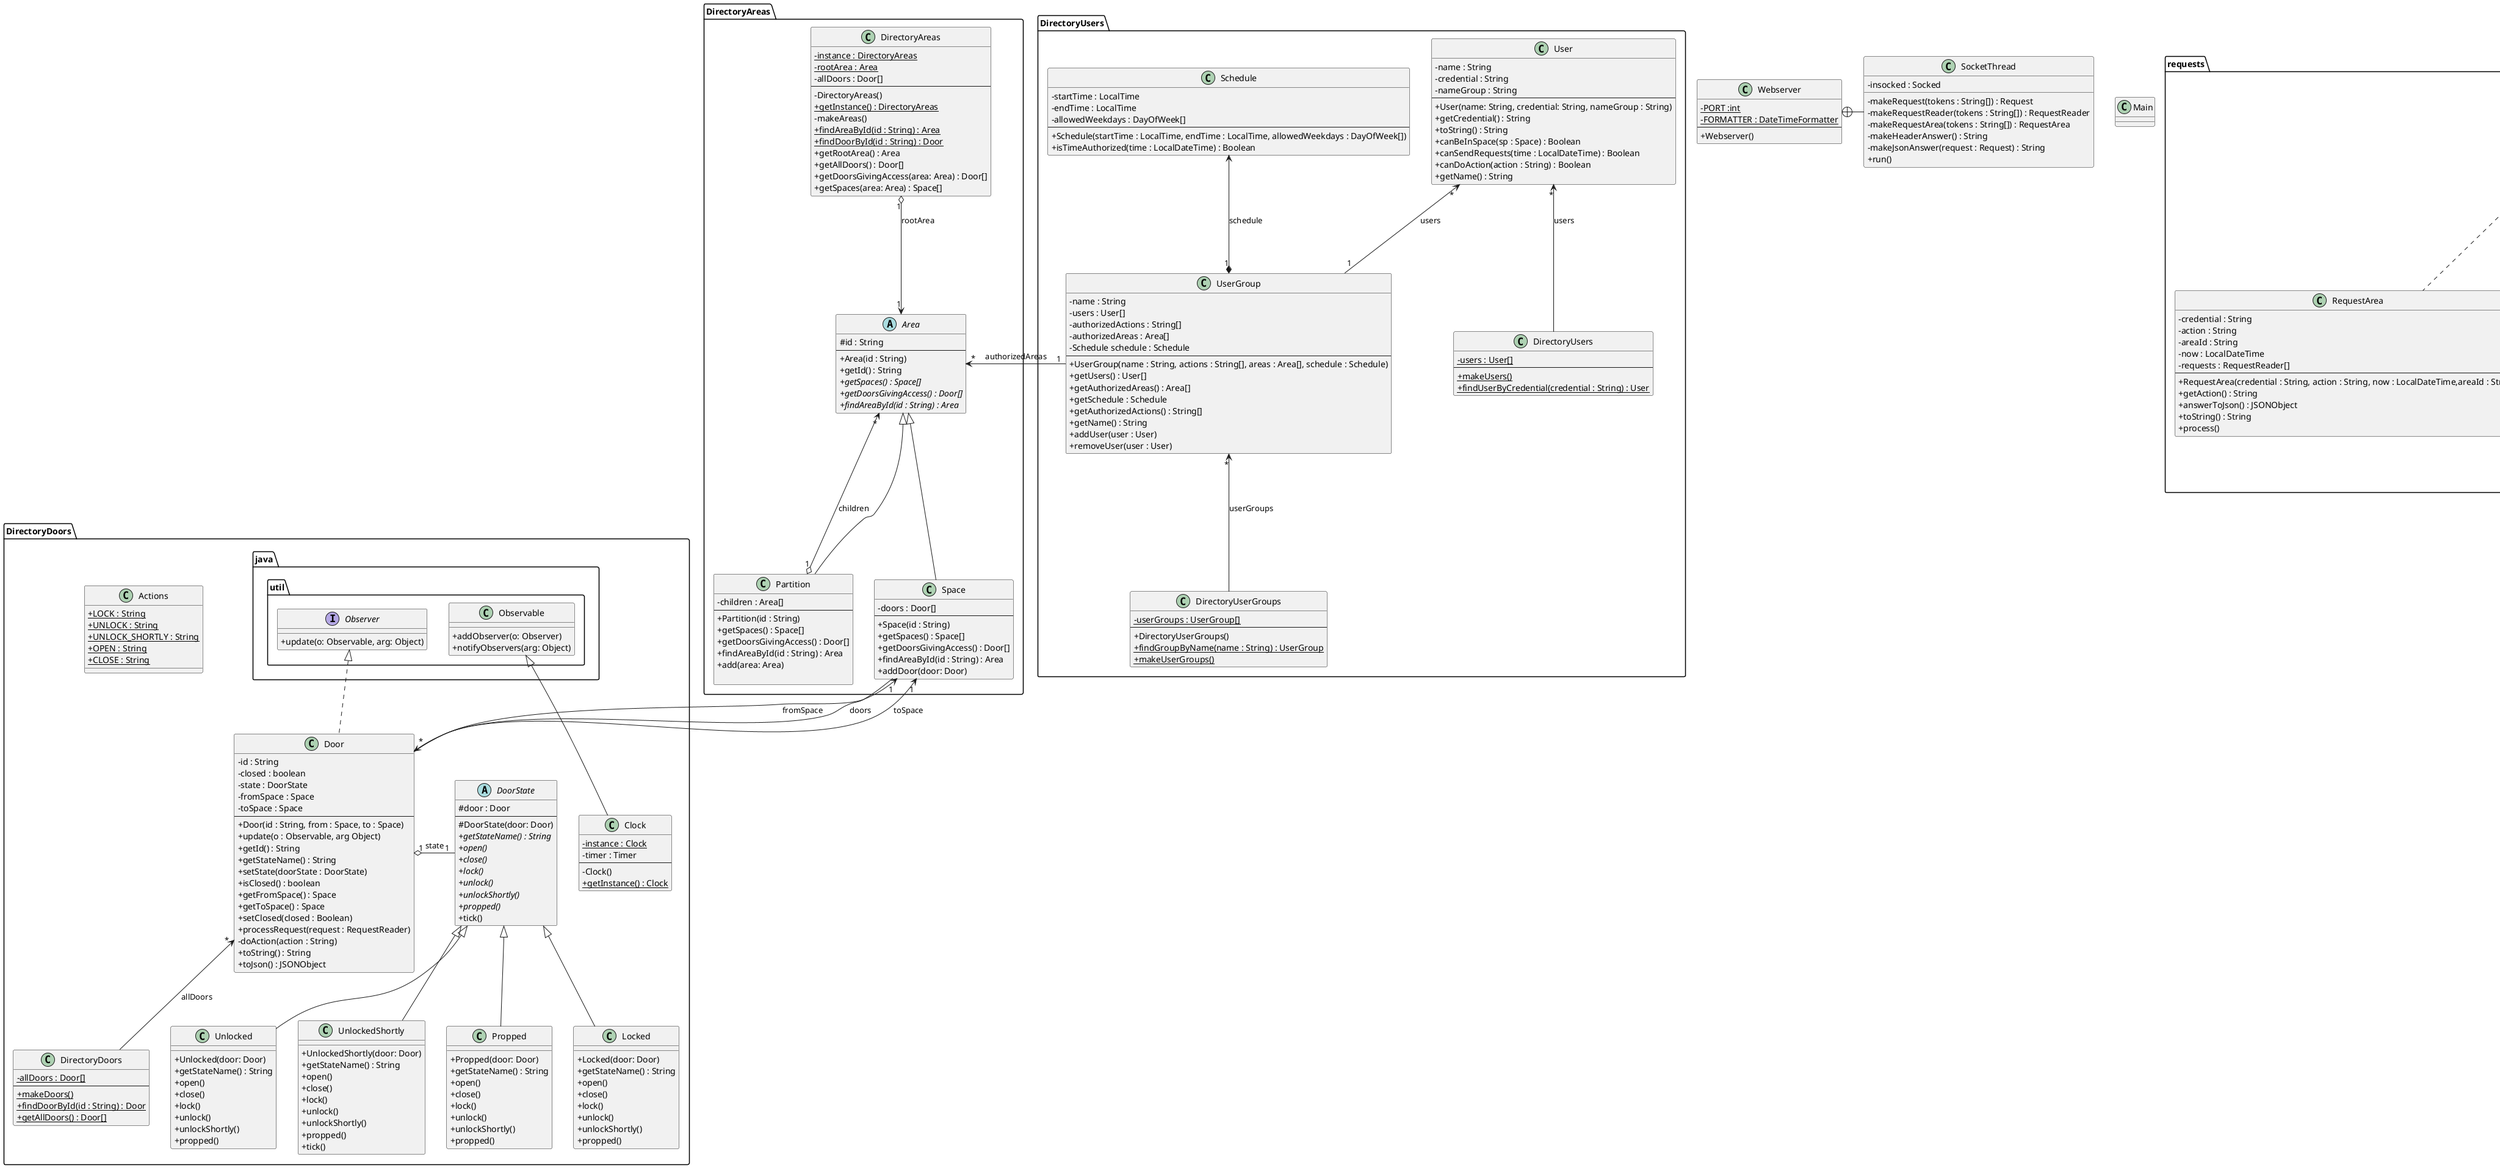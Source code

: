 @startuml
skinparam classAttributeIconSize 0
package DirectoryDoors{
    interface java.util.Observer {
        + update(o: Observable, arg: Object)
    }
    class java.util.Observable {
        + addObserver(o: Observer)
        + notifyObservers(arg: Object)
    }

    class Door {
    - id : String
    - closed : boolean
    - state : DoorState
    - fromSpace : Space
    - toSpace : Space
    ---
    + Door(id : String, from : Space, to : Space)
    + update(o : Observable, arg Object)
    + getId() : String
    + getStateName() : String
    + setState(doorState : DoorState)
    + isClosed() : boolean
    + getFromSpace() : Space
    + getToSpace() : Space
    + setClosed(closed : Boolean)
    + processRequest(request : RequestReader)
    - doAction(action : String)
    + toString() : String
    + toJson() : JSONObject
    }

    abstract class DoorState {
    # door : Door
    ---
    # DoorState(door: Door)
    {abstract} + getStateName() : String
    {abstract} + open()
    {abstract} + close()
    {abstract} + lock()
    {abstract} + unlock()
    {abstract} + unlockShortly()
    {abstract} + propped()
    + tick()
    }

    class Locked {
    + Locked(door: Door)
    + getStateName() : String
    + open()
    + close()
    + lock()
    + unlock()
    + unlockShortly()
    + propped()
    }

    class Unlocked {
    + Unlocked(door: Door)
    + getStateName() : String
    + open()
    + close()
    + lock()
    + unlock()
    + unlockShortly()
    + propped()
    }

    class UnlockedShortly {
    + UnlockedShortly(door: Door)
    + getStateName() : String
    + open()
    + close()
    + lock()
    + unlock()
    + unlockShortly()
    + propped()
    + tick()
    }

    class Propped {
    + Propped(door: Door)
    + getStateName() : String
    + open()
    + close()
    + lock()
    + unlock()
    + unlockShortly()
    + propped()
    }

    class DirectoryDoors {
    - {static} allDoors : Door[]
    ---
    + {static} makeDoors()
    + {static} findDoorById(id : String) : Door
    + {static} getAllDoors() : Door[]
    }

    class Actions{
    {static}+LOCK : String
    {static}+UNLOCK : String
    {static}+UNLOCK_SHORTLY : String
    {static}+OPEN : String
    {static}+CLOSE : String
    }

    class Clock{
    {static}-instance : Clock
    -timer : Timer
    ---
    -Clock()
    {static}+getInstance() : Clock
    }

    '---RELATIONS---
    Door "1" o- "1" DoorState : "state"

    DoorState <|-- Locked
    DoorState <|-- Unlocked
    DoorState <|-- UnlockedShortly
    DoorState <|-- Propped
    Door "*" <-- DirectoryDoors : "allDoors"

    java.util.Observer <|.. Door
    java.util.Observable <|-- Clock
    '------------
}

package DirectoryAreas{
    class DirectoryAreas{
    {static} -instance : DirectoryAreas
    {static} -rootArea : Area
    -allDoors : Door[]
    ---
    - DirectoryAreas()
    {static} +getInstance() : DirectoryAreas
    -makeAreas()
    {static} +findAreaById(id : String) : Area
    {static} +findDoorById(id : String) : Door
    +getRootArea() : Area
    +getAllDoors() : Door[]
    +getDoorsGivingAccess(area: Area) : Door[]
    +getSpaces(area: Area) : Space[]
    }

    abstract class Area {
    #id : String
    ---
    +Area(id : String)
    +getId() : String
    {abstract} +getSpaces() : Space[]
    {abstract} +getDoorsGivingAccess() : Door[]
    {abstract} +findAreaById(id : String) : Area
    }

    class Partition {
    -children : Area[]
    ---
    +Partition(id : String)
    +getSpaces() : Space[]
    +getDoorsGivingAccess() : Door[]
    +findAreaById(id : String) : Area
    +add(area: Area)

    }

    class Space {
    -doors : Door[]
    ---
    +Space(id : String)
    +getSpaces() : Space[]
    +getDoorsGivingAccess() : Door[]
    +findAreaById(id : String) : Area
    +addDoor(door: Door)
    }

    '---RELATIONS---
    DirectoryAreas "1" o--> "1" Area: "rootArea"
    Area "*" <--o "1" Partition : children
    Space "1" <-- Door : "toSpace"
    Space "1" <-- Door : "fromSpace"
    Door "*" <-- Space : "doors"

    Area <|-- Partition
    Area <|-- Space
    '------------
}

package DirectoryUsers{
    class DirectoryUserGroups{
    {static}-userGroups : UserGroup[]
    ---
    +DirectoryUserGroups()
    {static}+findGroupByName(name : String) : UserGroup
    {static}+makeUserGroups()
    }

    class DirectoryUsers{
    {static}-users : User[]
    ---
    {static}+makeUsers()
    {static}+findUserByCredential(credential : String) : User
    }

    class User {
    - name : String
    - credential : String
    - nameGroup : String
    ---
    +User(name: String, credential: String, nameGroup : String)
    +getCredential() : String
    + toString() : String
    +canBeInSpace(sp : Space) : Boolean
    +canSendRequests(time : LocalDateTime) : Boolean
    +canDoAction(action : String) : Boolean
    +getName() : String
    }

    class UserGroup{
    -name : String
    -users : User[]
    -authorizedActions : String[]
    -authorizedAreas : Area[]
    -Schedule schedule : Schedule
    ---
    +UserGroup(name : String, actions : String[], areas : Area[], schedule : Schedule)
    +getUsers() : User[]
    +getAuthorizedAreas() : Area[]
    +getSchedule : Schedule
    +getAuthorizedActions() : String[]
    +getName() : String
    +addUser(user : User)
    +removeUser(user : User)
    }

    class Schedule{
    -startTime : LocalTime
    -endTime : LocalTime
    -allowedWeekdays : DayOfWeek[]
    ---
    +Schedule(startTime : LocalTime, endTime : LocalTime, allowedWeekdays : DayOfWeek[])
    +isTimeAuthorized(time : LocalDateTime) : Boolean
    }

    '---RELATIONS---
    Area "*" <- "1" UserGroup : "authorizedAreas"
    User "*" <-- "1" UserGroup : "users"
    User "*" <-- DirectoryUsers : "users"
    UserGroup "*" <-- DirectoryUserGroups : "userGroups"
    Schedule <--* "1" UserGroup : "schedule"
    '------------
}

class Main{}

package requests {
    interface Request {
    + {abstract} answerToJson() : JSONObject
    + {abstract} process()
    + {abstract} toString() : String
    }

    class RequestRefresh implements Request {
    - jsonDoors : JSONObject[]
    ---
    + answerToJson() : JSONObject
    + toString() : String
    + process()
    }

    class RequestReader implements Request {
    - credential : String
    - action : String
    - now : LocalDateTime
    - doorId : String
    - userName : String
    - authorized : boolean
    - reasons : String[]
    - doorStateName : String
    - doorClosed : boolean
    ---
    + RequestReader(credential : String, action : String, now LocalDateTime, doorId : String)
    + setDoorStateName(name : String)
    + getAction() : String
    + isAuthorized() : boolean
    + addReason(reason : String)
    + toString() : String
    + answerToJson() : JSONObject
    + process()
    - authorize(user : User, door : Door)
    }

    class RequestArea implements Request {
    - credential : String
    - action : String
    - areaId : String
    - now : LocalDateTime
    -requests : RequestReader[]
    ---
    + RequestArea(credential : String, action : String, now : LocalDateTime,areaId : String)
    + getAction() : String
    + answerToJson() : JSONObject
    + toString() : String
    + process()
    }
}


class Webserver {
- {static} PORT :int
- {static} FORMATTER : DateTimeFormatter
---
+ Webserver()
}

class SocketThread {
- insocked : Socked
- makeRequest(tokens : String[]) : Request
- makeRequestReader(tokens : String[]) : RequestReader
- makeRequestArea(tokens : String[]) : RequestArea
- makeHeaderAnswer() : String
- makeJsonAnswer(request : Request) : String
+ run()
}

Webserver +-right- SocketThread
@enduml